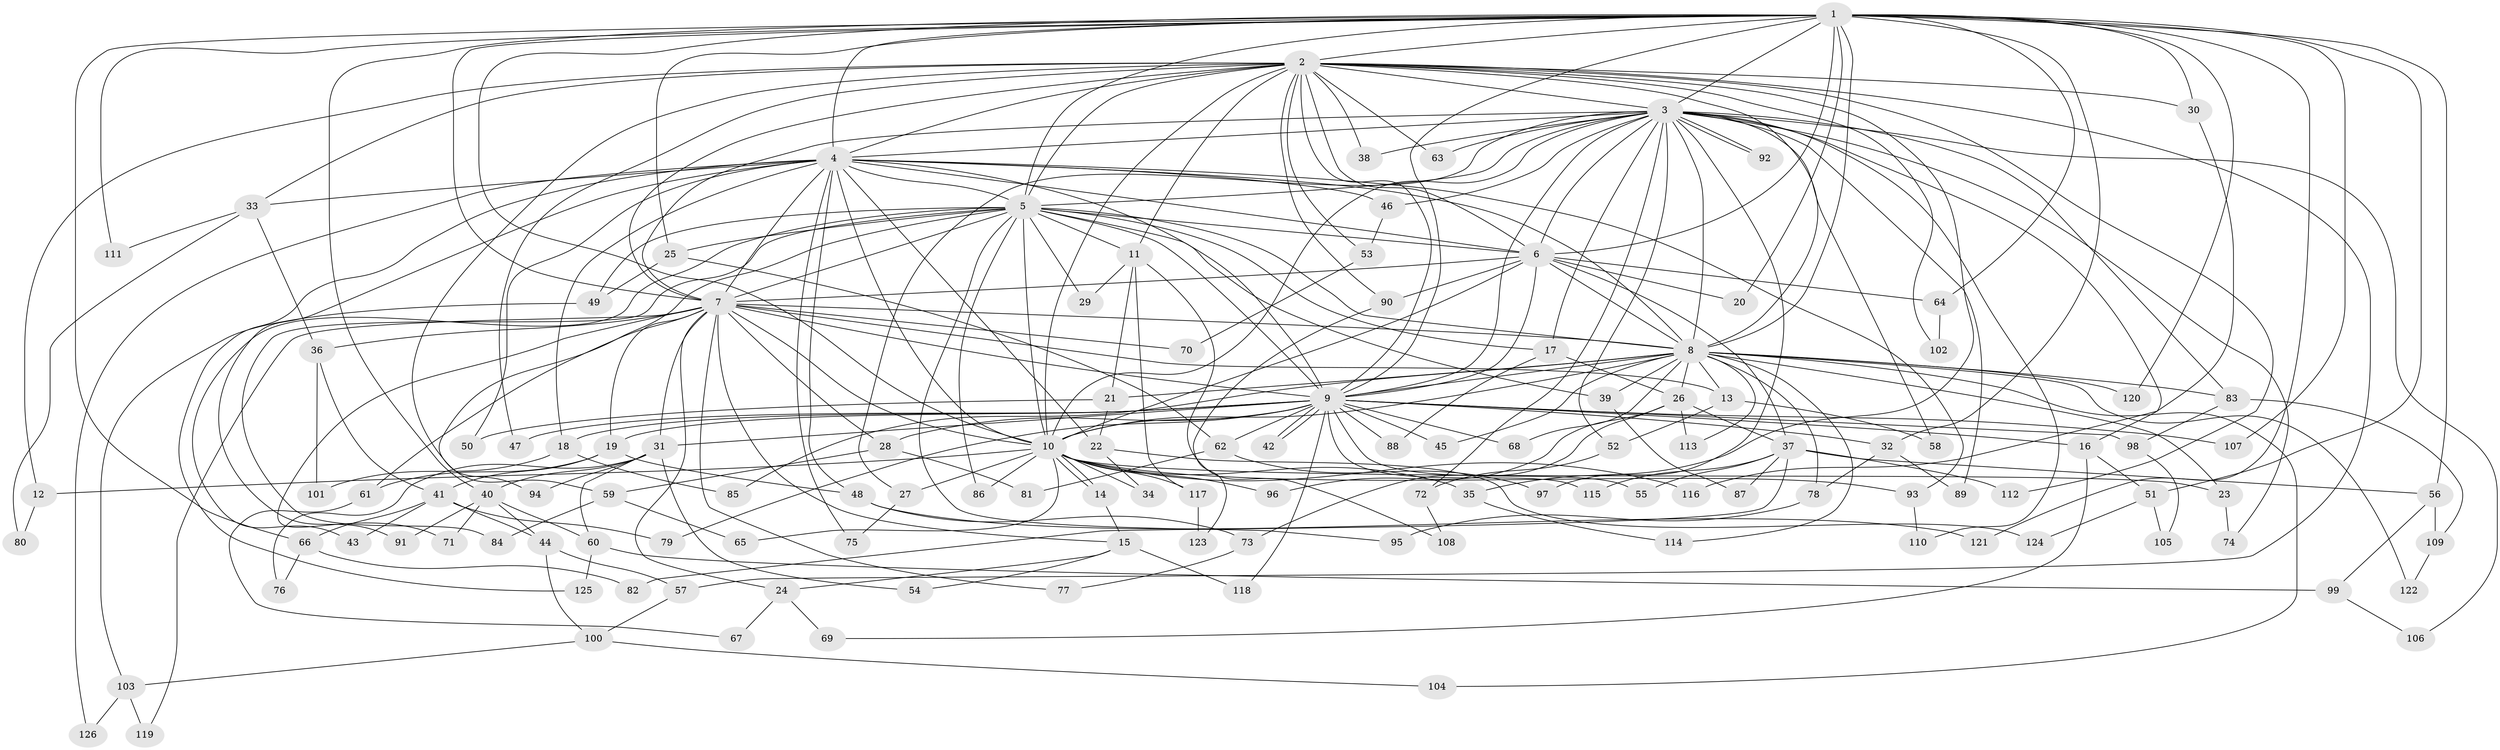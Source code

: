 // Generated by graph-tools (version 1.1) at 2025/25/03/09/25 03:25:44]
// undirected, 126 vertices, 277 edges
graph export_dot {
graph [start="1"]
  node [color=gray90,style=filled];
  1;
  2;
  3;
  4;
  5;
  6;
  7;
  8;
  9;
  10;
  11;
  12;
  13;
  14;
  15;
  16;
  17;
  18;
  19;
  20;
  21;
  22;
  23;
  24;
  25;
  26;
  27;
  28;
  29;
  30;
  31;
  32;
  33;
  34;
  35;
  36;
  37;
  38;
  39;
  40;
  41;
  42;
  43;
  44;
  45;
  46;
  47;
  48;
  49;
  50;
  51;
  52;
  53;
  54;
  55;
  56;
  57;
  58;
  59;
  60;
  61;
  62;
  63;
  64;
  65;
  66;
  67;
  68;
  69;
  70;
  71;
  72;
  73;
  74;
  75;
  76;
  77;
  78;
  79;
  80;
  81;
  82;
  83;
  84;
  85;
  86;
  87;
  88;
  89;
  90;
  91;
  92;
  93;
  94;
  95;
  96;
  97;
  98;
  99;
  100;
  101;
  102;
  103;
  104;
  105;
  106;
  107;
  108;
  109;
  110;
  111;
  112;
  113;
  114;
  115;
  116;
  117;
  118;
  119;
  120;
  121;
  122;
  123;
  124;
  125;
  126;
  1 -- 2;
  1 -- 3;
  1 -- 4;
  1 -- 5;
  1 -- 6;
  1 -- 7;
  1 -- 8;
  1 -- 9;
  1 -- 10;
  1 -- 20;
  1 -- 25;
  1 -- 30;
  1 -- 32;
  1 -- 40;
  1 -- 51;
  1 -- 56;
  1 -- 64;
  1 -- 66;
  1 -- 107;
  1 -- 111;
  1 -- 120;
  1 -- 121;
  2 -- 3;
  2 -- 4;
  2 -- 5;
  2 -- 6;
  2 -- 7;
  2 -- 8;
  2 -- 9;
  2 -- 10;
  2 -- 11;
  2 -- 12;
  2 -- 30;
  2 -- 33;
  2 -- 35;
  2 -- 38;
  2 -- 47;
  2 -- 53;
  2 -- 57;
  2 -- 59;
  2 -- 63;
  2 -- 90;
  2 -- 102;
  2 -- 112;
  3 -- 4;
  3 -- 5;
  3 -- 6;
  3 -- 7;
  3 -- 8;
  3 -- 9;
  3 -- 10;
  3 -- 16;
  3 -- 17;
  3 -- 27;
  3 -- 38;
  3 -- 46;
  3 -- 52;
  3 -- 58;
  3 -- 63;
  3 -- 72;
  3 -- 74;
  3 -- 83;
  3 -- 89;
  3 -- 92;
  3 -- 92;
  3 -- 97;
  3 -- 106;
  3 -- 110;
  4 -- 5;
  4 -- 6;
  4 -- 7;
  4 -- 8;
  4 -- 9;
  4 -- 10;
  4 -- 18;
  4 -- 22;
  4 -- 33;
  4 -- 46;
  4 -- 48;
  4 -- 50;
  4 -- 75;
  4 -- 91;
  4 -- 93;
  4 -- 125;
  4 -- 126;
  5 -- 6;
  5 -- 7;
  5 -- 8;
  5 -- 9;
  5 -- 10;
  5 -- 11;
  5 -- 17;
  5 -- 25;
  5 -- 29;
  5 -- 39;
  5 -- 43;
  5 -- 49;
  5 -- 84;
  5 -- 86;
  5 -- 94;
  5 -- 95;
  6 -- 7;
  6 -- 8;
  6 -- 9;
  6 -- 10;
  6 -- 20;
  6 -- 37;
  6 -- 64;
  6 -- 90;
  7 -- 8;
  7 -- 9;
  7 -- 10;
  7 -- 13;
  7 -- 15;
  7 -- 19;
  7 -- 24;
  7 -- 28;
  7 -- 31;
  7 -- 36;
  7 -- 61;
  7 -- 70;
  7 -- 71;
  7 -- 77;
  7 -- 119;
  8 -- 9;
  8 -- 10;
  8 -- 13;
  8 -- 21;
  8 -- 23;
  8 -- 26;
  8 -- 39;
  8 -- 45;
  8 -- 68;
  8 -- 78;
  8 -- 83;
  8 -- 85;
  8 -- 104;
  8 -- 113;
  8 -- 114;
  8 -- 120;
  8 -- 122;
  9 -- 10;
  9 -- 16;
  9 -- 18;
  9 -- 19;
  9 -- 28;
  9 -- 31;
  9 -- 32;
  9 -- 42;
  9 -- 42;
  9 -- 45;
  9 -- 47;
  9 -- 55;
  9 -- 62;
  9 -- 68;
  9 -- 79;
  9 -- 88;
  9 -- 98;
  9 -- 107;
  9 -- 115;
  9 -- 118;
  10 -- 12;
  10 -- 14;
  10 -- 14;
  10 -- 23;
  10 -- 27;
  10 -- 34;
  10 -- 35;
  10 -- 65;
  10 -- 86;
  10 -- 93;
  10 -- 96;
  10 -- 116;
  10 -- 117;
  11 -- 21;
  11 -- 29;
  11 -- 108;
  11 -- 117;
  12 -- 80;
  13 -- 52;
  13 -- 58;
  14 -- 15;
  15 -- 24;
  15 -- 54;
  15 -- 118;
  16 -- 51;
  16 -- 69;
  17 -- 26;
  17 -- 88;
  18 -- 85;
  18 -- 101;
  19 -- 41;
  19 -- 48;
  19 -- 61;
  21 -- 22;
  21 -- 50;
  22 -- 34;
  22 -- 124;
  23 -- 74;
  24 -- 67;
  24 -- 69;
  25 -- 49;
  25 -- 62;
  26 -- 37;
  26 -- 73;
  26 -- 96;
  26 -- 113;
  27 -- 75;
  28 -- 59;
  28 -- 81;
  30 -- 116;
  31 -- 40;
  31 -- 54;
  31 -- 60;
  31 -- 76;
  31 -- 94;
  32 -- 78;
  32 -- 89;
  33 -- 36;
  33 -- 80;
  33 -- 111;
  35 -- 114;
  36 -- 41;
  36 -- 101;
  37 -- 55;
  37 -- 56;
  37 -- 82;
  37 -- 87;
  37 -- 112;
  37 -- 115;
  39 -- 87;
  40 -- 44;
  40 -- 60;
  40 -- 71;
  40 -- 91;
  41 -- 43;
  41 -- 44;
  41 -- 66;
  41 -- 79;
  44 -- 57;
  44 -- 100;
  46 -- 53;
  48 -- 73;
  48 -- 121;
  49 -- 103;
  51 -- 105;
  51 -- 124;
  52 -- 72;
  53 -- 70;
  56 -- 99;
  56 -- 109;
  57 -- 100;
  59 -- 65;
  59 -- 84;
  60 -- 99;
  60 -- 125;
  61 -- 67;
  62 -- 81;
  62 -- 97;
  64 -- 102;
  66 -- 76;
  66 -- 82;
  72 -- 108;
  73 -- 77;
  78 -- 95;
  83 -- 98;
  83 -- 109;
  90 -- 123;
  93 -- 110;
  98 -- 105;
  99 -- 106;
  100 -- 103;
  100 -- 104;
  103 -- 119;
  103 -- 126;
  109 -- 122;
  117 -- 123;
}
